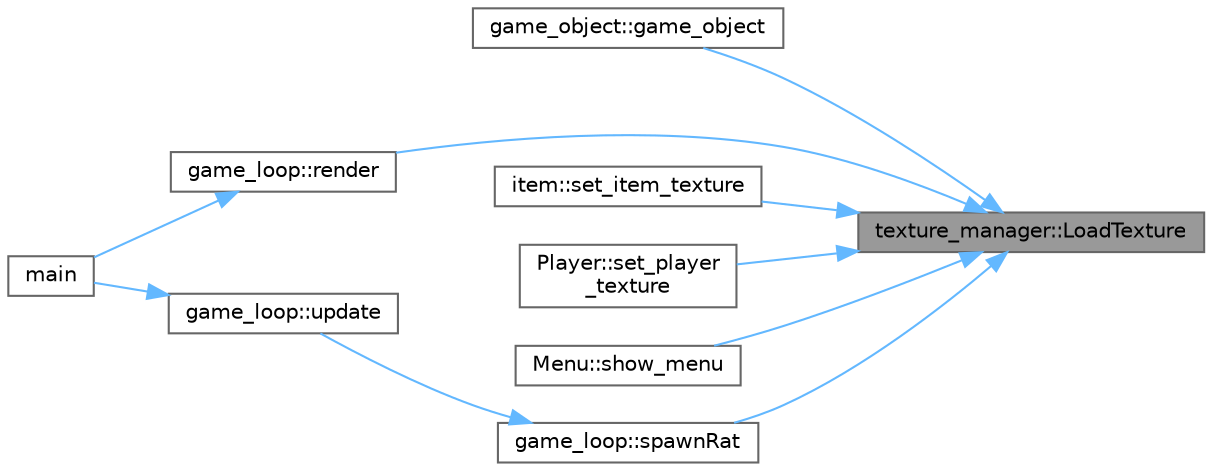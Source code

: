 digraph "texture_manager::LoadTexture"
{
 // LATEX_PDF_SIZE
  bgcolor="transparent";
  edge [fontname=Helvetica,fontsize=10,labelfontname=Helvetica,labelfontsize=10];
  node [fontname=Helvetica,fontsize=10,shape=box,height=0.2,width=0.4];
  rankdir="RL";
  Node1 [id="Node000001",label="texture_manager::LoadTexture",height=0.2,width=0.4,color="gray40", fillcolor="grey60", style="filled", fontcolor="black",tooltip=" "];
  Node1 -> Node2 [id="edge1_Node000001_Node000002",dir="back",color="steelblue1",style="solid",tooltip=" "];
  Node2 [id="Node000002",label="game_object::game_object",height=0.2,width=0.4,color="grey40", fillcolor="white", style="filled",URL="$classgame__object.html#ac70a3699ff981a878a349b916ca65fa6",tooltip=" "];
  Node1 -> Node3 [id="edge2_Node000001_Node000003",dir="back",color="steelblue1",style="solid",tooltip=" "];
  Node3 [id="Node000003",label="game_loop::render",height=0.2,width=0.4,color="grey40", fillcolor="white", style="filled",URL="$classgame__loop.html#a1d80aa62bc13842b190dfe3b5e4e8c52",tooltip=" "];
  Node3 -> Node4 [id="edge3_Node000003_Node000004",dir="back",color="steelblue1",style="solid",tooltip=" "];
  Node4 [id="Node000004",label="main",height=0.2,width=0.4,color="grey40", fillcolor="white", style="filled",URL="$main_8cpp.html#a0ddf1224851353fc92bfbff6f499fa97",tooltip=" "];
  Node1 -> Node5 [id="edge4_Node000001_Node000005",dir="back",color="steelblue1",style="solid",tooltip=" "];
  Node5 [id="Node000005",label="item::set_item_texture",height=0.2,width=0.4,color="grey40", fillcolor="white", style="filled",URL="$classitem.html#ac53cfc460fb383764667fae99f5882e9",tooltip=" "];
  Node1 -> Node6 [id="edge5_Node000001_Node000006",dir="back",color="steelblue1",style="solid",tooltip=" "];
  Node6 [id="Node000006",label="Player::set_player\l_texture",height=0.2,width=0.4,color="grey40", fillcolor="white", style="filled",URL="$class_player.html#a414f809d992d15c94df623d8b6ecd290",tooltip=" "];
  Node1 -> Node7 [id="edge6_Node000001_Node000007",dir="back",color="steelblue1",style="solid",tooltip=" "];
  Node7 [id="Node000007",label="Menu::show_menu",height=0.2,width=0.4,color="grey40", fillcolor="white", style="filled",URL="$class_menu.html#a9ae5481ad0f6bea5e957cb6c14464766",tooltip=" "];
  Node1 -> Node8 [id="edge7_Node000001_Node000008",dir="back",color="steelblue1",style="solid",tooltip=" "];
  Node8 [id="Node000008",label="game_loop::spawnRat",height=0.2,width=0.4,color="grey40", fillcolor="white", style="filled",URL="$classgame__loop.html#a08d481373977d90825967222aaf14977",tooltip=" "];
  Node8 -> Node9 [id="edge8_Node000008_Node000009",dir="back",color="steelblue1",style="solid",tooltip=" "];
  Node9 [id="Node000009",label="game_loop::update",height=0.2,width=0.4,color="grey40", fillcolor="white", style="filled",URL="$classgame__loop.html#a8b81209a0ea33afd1d01f31382748dcf",tooltip=" "];
  Node9 -> Node4 [id="edge9_Node000009_Node000004",dir="back",color="steelblue1",style="solid",tooltip=" "];
}
